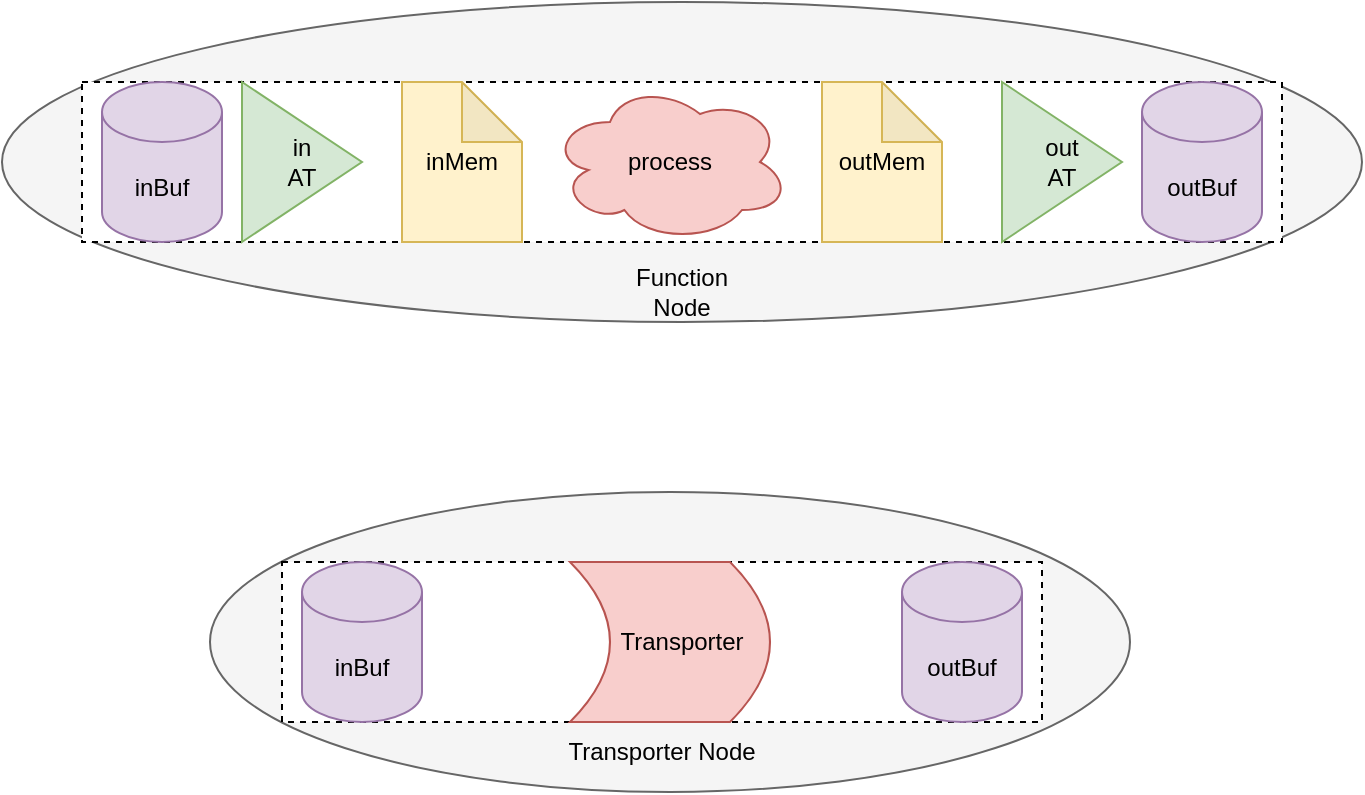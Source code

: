 <mxfile version="24.2.1" type="device">
  <diagram id="prtHgNgQTEPvFCAcTncT" name="Page-1">
    <mxGraphModel dx="954" dy="610" grid="1" gridSize="10" guides="1" tooltips="1" connect="1" arrows="1" fold="1" page="1" pageScale="1" pageWidth="827" pageHeight="1169" math="0" shadow="0">
      <root>
        <mxCell id="0" />
        <mxCell id="1" parent="0" />
        <mxCell id="JdDknG72t555L0aMzBJw-17" value="" style="ellipse;whiteSpace=wrap;html=1;fillColor=#f5f5f5;fontColor=#333333;strokeColor=#666666;movable=0;resizable=0;rotatable=0;deletable=0;editable=0;locked=1;connectable=0;" vertex="1" parent="1">
          <mxGeometry x="184" y="285" width="460" height="150" as="geometry" />
        </mxCell>
        <mxCell id="JdDknG72t555L0aMzBJw-9" value="" style="ellipse;whiteSpace=wrap;html=1;fillColor=#f5f5f5;fontColor=#333333;strokeColor=#666666;movable=0;resizable=0;rotatable=0;deletable=0;editable=0;locked=1;connectable=0;" vertex="1" parent="1">
          <mxGeometry x="80" y="40" width="680" height="160" as="geometry" />
        </mxCell>
        <mxCell id="JdDknG72t555L0aMzBJw-1" value="" style="rounded=0;whiteSpace=wrap;html=1;dashed=1;movable=0;resizable=0;rotatable=0;deletable=0;editable=0;locked=1;connectable=0;" vertex="1" parent="1">
          <mxGeometry x="120" y="80" width="600" height="80" as="geometry" />
        </mxCell>
        <mxCell id="JdDknG72t555L0aMzBJw-2" value="in&lt;br&gt;AT" style="triangle;whiteSpace=wrap;html=1;fillColor=#d5e8d4;strokeColor=#82b366;movable=0;resizable=0;rotatable=0;deletable=0;editable=0;locked=1;connectable=0;" vertex="1" parent="1">
          <mxGeometry x="200" y="80" width="60" height="80" as="geometry" />
        </mxCell>
        <mxCell id="JdDknG72t555L0aMzBJw-3" value="out&lt;br&gt;AT" style="triangle;whiteSpace=wrap;html=1;fillColor=#d5e8d4;strokeColor=#82b366;movable=0;resizable=0;rotatable=0;deletable=0;editable=0;locked=1;connectable=0;" vertex="1" parent="1">
          <mxGeometry x="580" y="80" width="60" height="80" as="geometry" />
        </mxCell>
        <mxCell id="JdDknG72t555L0aMzBJw-4" value="process" style="ellipse;shape=cloud;whiteSpace=wrap;html=1;fillColor=#f8cecc;strokeColor=#b85450;movable=0;resizable=0;rotatable=0;deletable=0;editable=0;locked=1;connectable=0;" vertex="1" parent="1">
          <mxGeometry x="354" y="80" width="120" height="80" as="geometry" />
        </mxCell>
        <mxCell id="JdDknG72t555L0aMzBJw-5" value="inBuf" style="shape=cylinder3;whiteSpace=wrap;html=1;boundedLbl=1;backgroundOutline=1;size=15;fillColor=#e1d5e7;strokeColor=#9673a6;movable=0;resizable=0;rotatable=0;deletable=0;editable=0;locked=1;connectable=0;" vertex="1" parent="1">
          <mxGeometry x="130" y="80" width="60" height="80" as="geometry" />
        </mxCell>
        <mxCell id="JdDknG72t555L0aMzBJw-6" value="inMem" style="shape=note;whiteSpace=wrap;html=1;backgroundOutline=1;darkOpacity=0.05;fillColor=#fff2cc;strokeColor=#d6b656;movable=0;resizable=0;rotatable=0;deletable=0;editable=0;locked=1;connectable=0;" vertex="1" parent="1">
          <mxGeometry x="280" y="80" width="60" height="80" as="geometry" />
        </mxCell>
        <mxCell id="JdDknG72t555L0aMzBJw-7" value="outBuf" style="shape=cylinder3;whiteSpace=wrap;html=1;boundedLbl=1;backgroundOutline=1;size=15;fillColor=#e1d5e7;strokeColor=#9673a6;movable=0;resizable=0;rotatable=0;deletable=0;editable=0;locked=1;connectable=0;" vertex="1" parent="1">
          <mxGeometry x="650" y="80" width="60" height="80" as="geometry" />
        </mxCell>
        <mxCell id="JdDknG72t555L0aMzBJw-8" value="outMem" style="shape=note;whiteSpace=wrap;html=1;backgroundOutline=1;darkOpacity=0.05;fillColor=#fff2cc;strokeColor=#d6b656;movable=0;resizable=0;rotatable=0;deletable=0;editable=0;locked=1;connectable=0;" vertex="1" parent="1">
          <mxGeometry x="490" y="80" width="60" height="80" as="geometry" />
        </mxCell>
        <mxCell id="JdDknG72t555L0aMzBJw-10" value="Function Node" style="text;html=1;align=center;verticalAlign=middle;whiteSpace=wrap;rounded=0;movable=0;resizable=0;rotatable=0;deletable=0;editable=0;locked=1;connectable=0;" vertex="1" parent="1">
          <mxGeometry x="380" y="170" width="80" height="30" as="geometry" />
        </mxCell>
        <mxCell id="JdDknG72t555L0aMzBJw-12" value="" style="rounded=0;whiteSpace=wrap;html=1;dashed=1;movable=0;resizable=0;rotatable=0;deletable=0;editable=0;locked=1;connectable=0;" vertex="1" parent="1">
          <mxGeometry x="220" y="320" width="380" height="80" as="geometry" />
        </mxCell>
        <mxCell id="JdDknG72t555L0aMzBJw-13" value="inBuf" style="shape=cylinder3;whiteSpace=wrap;html=1;boundedLbl=1;backgroundOutline=1;size=15;fillColor=#e1d5e7;strokeColor=#9673a6;movable=0;resizable=0;rotatable=0;deletable=0;editable=0;locked=1;connectable=0;" vertex="1" parent="1">
          <mxGeometry x="230" y="320" width="60" height="80" as="geometry" />
        </mxCell>
        <mxCell id="JdDknG72t555L0aMzBJw-14" value="outBuf" style="shape=cylinder3;whiteSpace=wrap;html=1;boundedLbl=1;backgroundOutline=1;size=15;fillColor=#e1d5e7;strokeColor=#9673a6;movable=0;resizable=0;rotatable=0;deletable=0;editable=0;locked=1;connectable=0;" vertex="1" parent="1">
          <mxGeometry x="530" y="320" width="60" height="80" as="geometry" />
        </mxCell>
        <mxCell id="JdDknG72t555L0aMzBJw-15" value="" style="shape=dataStorage;whiteSpace=wrap;html=1;fixedSize=1;rotation=-180;fillColor=#f8cecc;strokeColor=#b85450;movable=0;resizable=0;rotatable=0;deletable=0;editable=0;locked=1;connectable=0;" vertex="1" parent="1">
          <mxGeometry x="364" y="320" width="100" height="80" as="geometry" />
        </mxCell>
        <mxCell id="JdDknG72t555L0aMzBJw-16" value="Transporter" style="text;html=1;align=center;verticalAlign=middle;whiteSpace=wrap;rounded=0;movable=0;resizable=0;rotatable=0;deletable=0;editable=0;locked=1;connectable=0;" vertex="1" parent="1">
          <mxGeometry x="390" y="345" width="60" height="30" as="geometry" />
        </mxCell>
        <mxCell id="JdDknG72t555L0aMzBJw-18" value="Transporter Node" style="text;html=1;align=center;verticalAlign=middle;whiteSpace=wrap;rounded=0;movable=0;resizable=0;rotatable=0;deletable=0;editable=0;locked=1;connectable=0;" vertex="1" parent="1">
          <mxGeometry x="362" y="400" width="96" height="30" as="geometry" />
        </mxCell>
      </root>
    </mxGraphModel>
  </diagram>
</mxfile>
